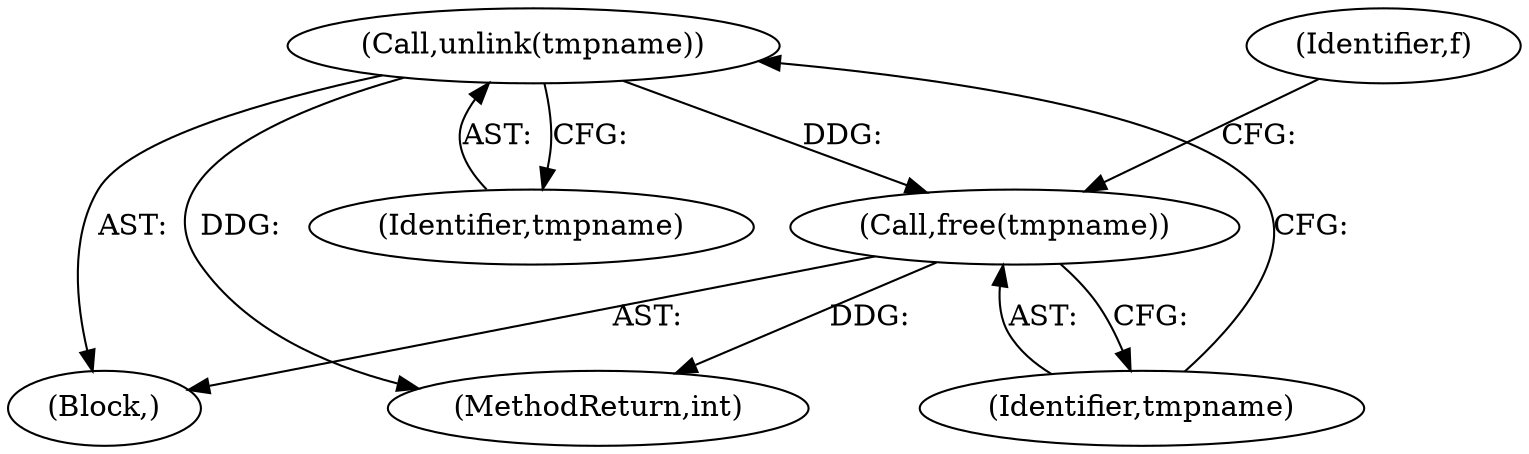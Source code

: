 digraph "0_util-linux_bde91c85bdc77975155058276f99d2e0f5eab5a9@API" {
"1000111" [label="(Call,unlink(tmpname))"];
"1000113" [label="(Call,free(tmpname))"];
"1000116" [label="(Identifier,f)"];
"1000102" [label="(Block,)"];
"1000112" [label="(Identifier,tmpname)"];
"1000119" [label="(MethodReturn,int)"];
"1000114" [label="(Identifier,tmpname)"];
"1000111" [label="(Call,unlink(tmpname))"];
"1000113" [label="(Call,free(tmpname))"];
"1000111" -> "1000102"  [label="AST: "];
"1000111" -> "1000112"  [label="CFG: "];
"1000112" -> "1000111"  [label="AST: "];
"1000114" -> "1000111"  [label="CFG: "];
"1000111" -> "1000119"  [label="DDG: "];
"1000111" -> "1000113"  [label="DDG: "];
"1000113" -> "1000102"  [label="AST: "];
"1000113" -> "1000114"  [label="CFG: "];
"1000114" -> "1000113"  [label="AST: "];
"1000116" -> "1000113"  [label="CFG: "];
"1000113" -> "1000119"  [label="DDG: "];
}
